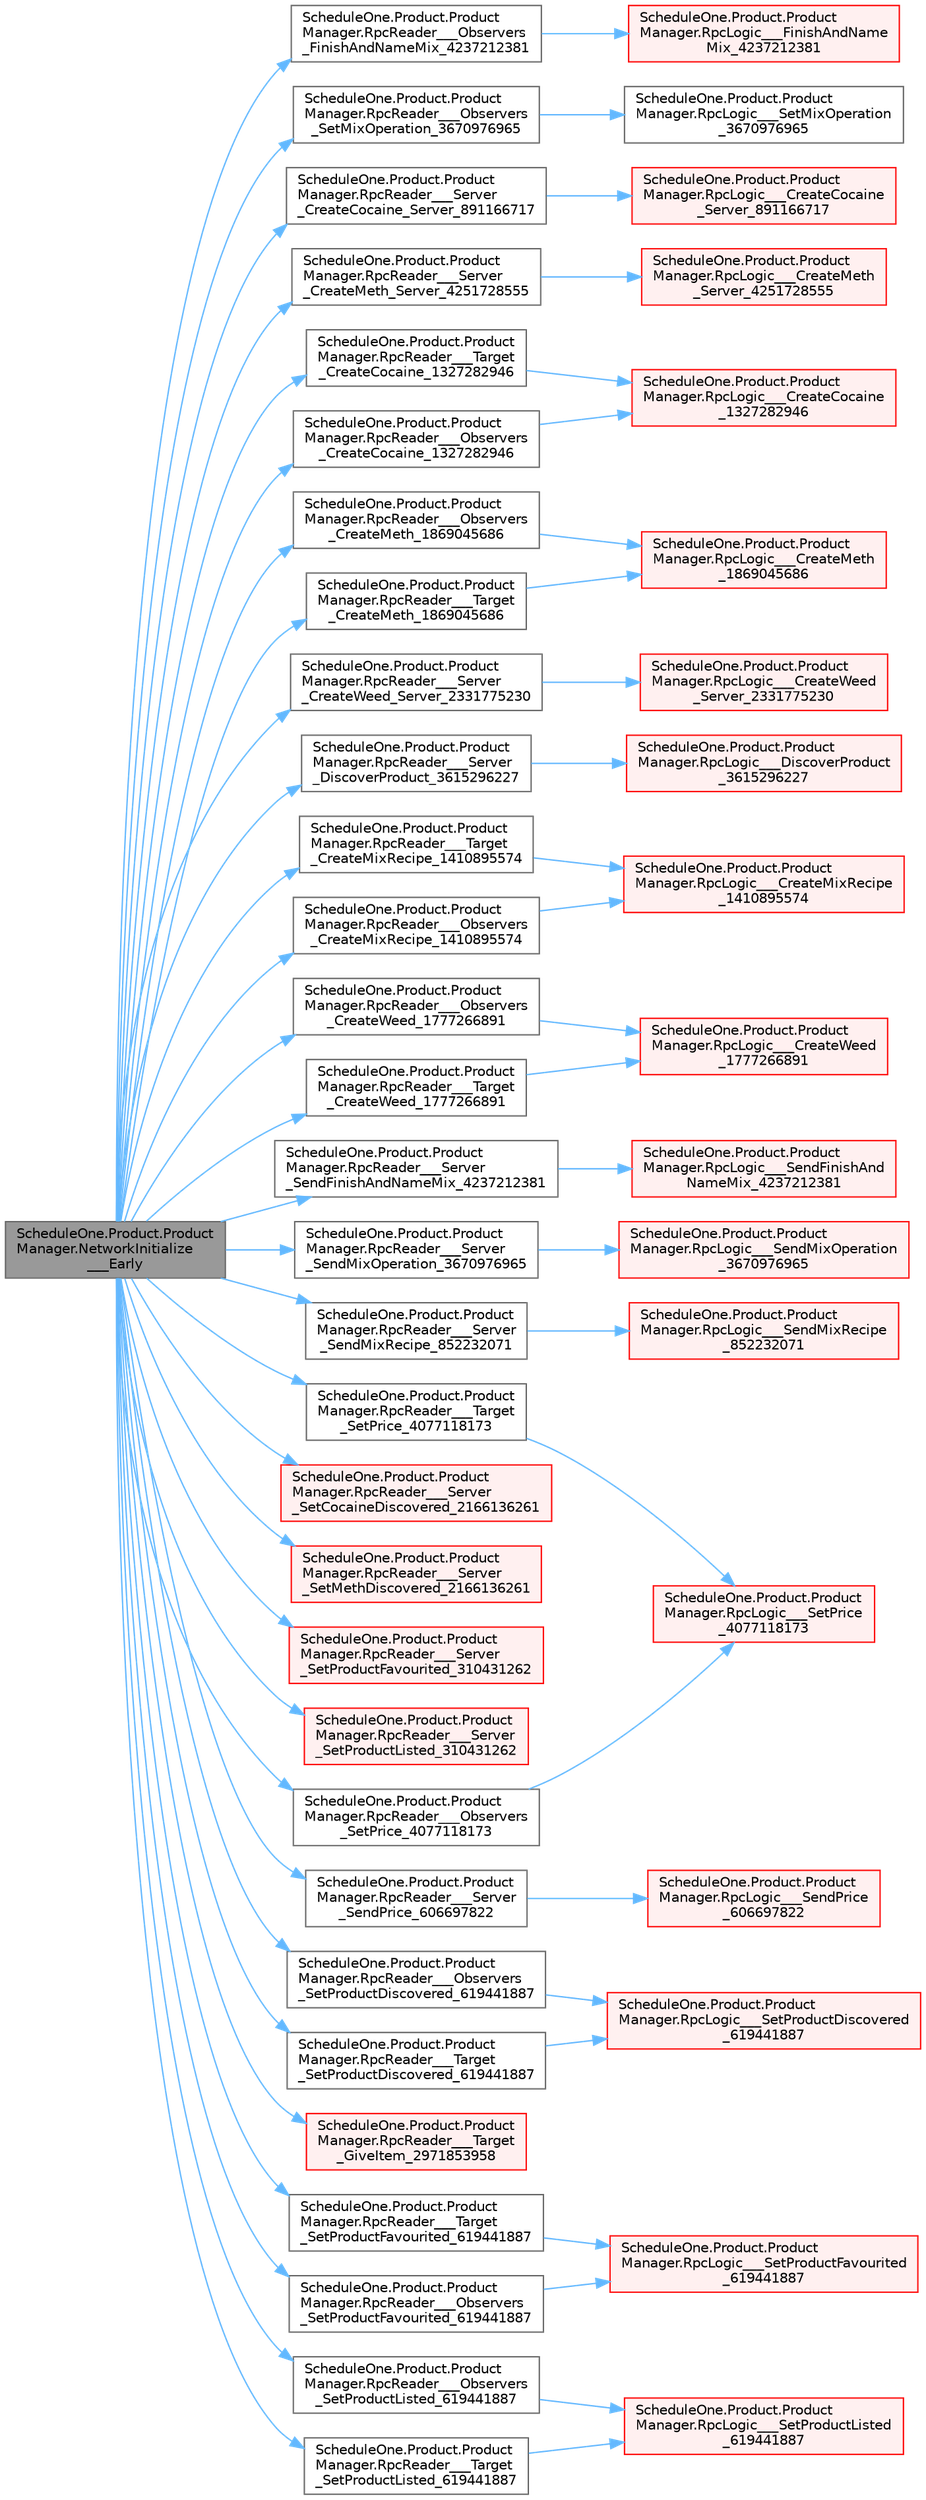 digraph "ScheduleOne.Product.ProductManager.NetworkInitialize___Early"
{
 // LATEX_PDF_SIZE
  bgcolor="transparent";
  edge [fontname=Helvetica,fontsize=10,labelfontname=Helvetica,labelfontsize=10];
  node [fontname=Helvetica,fontsize=10,shape=box,height=0.2,width=0.4];
  rankdir="LR";
  Node1 [id="Node000001",label="ScheduleOne.Product.Product\lManager.NetworkInitialize\l___Early",height=0.2,width=0.4,color="gray40", fillcolor="grey60", style="filled", fontcolor="black",tooltip=" "];
  Node1 -> Node2 [id="edge1_Node000001_Node000002",color="steelblue1",style="solid",tooltip=" "];
  Node2 [id="Node000002",label="ScheduleOne.Product.Product\lManager.RpcReader___Observers\l_CreateCocaine_1327282946",height=0.2,width=0.4,color="grey40", fillcolor="white", style="filled",URL="$class_schedule_one_1_1_product_1_1_product_manager.html#af84f32b4513d07f1234729824934264e",tooltip=" "];
  Node2 -> Node3 [id="edge2_Node000002_Node000003",color="steelblue1",style="solid",tooltip=" "];
  Node3 [id="Node000003",label="ScheduleOne.Product.Product\lManager.RpcLogic___CreateCocaine\l_1327282946",height=0.2,width=0.4,color="red", fillcolor="#FFF0F0", style="filled",URL="$class_schedule_one_1_1_product_1_1_product_manager.html#ab089b601a928ce7f7f6827823f2548e0",tooltip=" "];
  Node1 -> Node18 [id="edge3_Node000001_Node000018",color="steelblue1",style="solid",tooltip=" "];
  Node18 [id="Node000018",label="ScheduleOne.Product.Product\lManager.RpcReader___Observers\l_CreateMeth_1869045686",height=0.2,width=0.4,color="grey40", fillcolor="white", style="filled",URL="$class_schedule_one_1_1_product_1_1_product_manager.html#a4dd49033c99b59d29f3d9769e4a8da92",tooltip=" "];
  Node18 -> Node19 [id="edge4_Node000018_Node000019",color="steelblue1",style="solid",tooltip=" "];
  Node19 [id="Node000019",label="ScheduleOne.Product.Product\lManager.RpcLogic___CreateMeth\l_1869045686",height=0.2,width=0.4,color="red", fillcolor="#FFF0F0", style="filled",URL="$class_schedule_one_1_1_product_1_1_product_manager.html#aa9a72a696742b29ed72366019dfb9959",tooltip=" "];
  Node1 -> Node23 [id="edge5_Node000001_Node000023",color="steelblue1",style="solid",tooltip=" "];
  Node23 [id="Node000023",label="ScheduleOne.Product.Product\lManager.RpcReader___Observers\l_CreateMixRecipe_1410895574",height=0.2,width=0.4,color="grey40", fillcolor="white", style="filled",URL="$class_schedule_one_1_1_product_1_1_product_manager.html#af4c4c644c0dab73555d2b2fc32ec4a33",tooltip=" "];
  Node23 -> Node24 [id="edge6_Node000023_Node000024",color="steelblue1",style="solid",tooltip=" "];
  Node24 [id="Node000024",label="ScheduleOne.Product.Product\lManager.RpcLogic___CreateMixRecipe\l_1410895574",height=0.2,width=0.4,color="red", fillcolor="#FFF0F0", style="filled",URL="$class_schedule_one_1_1_product_1_1_product_manager.html#a821e235e2cc5f36c492d698728c6df0d",tooltip=" "];
  Node1 -> Node25 [id="edge7_Node000001_Node000025",color="steelblue1",style="solid",tooltip=" "];
  Node25 [id="Node000025",label="ScheduleOne.Product.Product\lManager.RpcReader___Observers\l_CreateWeed_1777266891",height=0.2,width=0.4,color="grey40", fillcolor="white", style="filled",URL="$class_schedule_one_1_1_product_1_1_product_manager.html#a15f374e42688851b0ba8e261ae922097",tooltip=" "];
  Node25 -> Node26 [id="edge8_Node000025_Node000026",color="steelblue1",style="solid",tooltip=" "];
  Node26 [id="Node000026",label="ScheduleOne.Product.Product\lManager.RpcLogic___CreateWeed\l_1777266891",height=0.2,width=0.4,color="red", fillcolor="#FFF0F0", style="filled",URL="$class_schedule_one_1_1_product_1_1_product_manager.html#ab34588d69b33e5e972cd30cbca36b355",tooltip=" "];
  Node1 -> Node30 [id="edge9_Node000001_Node000030",color="steelblue1",style="solid",tooltip=" "];
  Node30 [id="Node000030",label="ScheduleOne.Product.Product\lManager.RpcReader___Observers\l_FinishAndNameMix_4237212381",height=0.2,width=0.4,color="grey40", fillcolor="white", style="filled",URL="$class_schedule_one_1_1_product_1_1_product_manager.html#ad378d53c6f7ce3ce9a389841c569ac79",tooltip=" "];
  Node30 -> Node31 [id="edge10_Node000030_Node000031",color="steelblue1",style="solid",tooltip=" "];
  Node31 [id="Node000031",label="ScheduleOne.Product.Product\lManager.RpcLogic___FinishAndName\lMix_4237212381",height=0.2,width=0.4,color="red", fillcolor="#FFF0F0", style="filled",URL="$class_schedule_one_1_1_product_1_1_product_manager.html#adb1947ad672ede01eaf63f0227c17e8d",tooltip=" "];
  Node1 -> Node45 [id="edge11_Node000001_Node000045",color="steelblue1",style="solid",tooltip=" "];
  Node45 [id="Node000045",label="ScheduleOne.Product.Product\lManager.RpcReader___Observers\l_SetMixOperation_3670976965",height=0.2,width=0.4,color="grey40", fillcolor="white", style="filled",URL="$class_schedule_one_1_1_product_1_1_product_manager.html#a849dae5766ce79be06f98887863c70bf",tooltip=" "];
  Node45 -> Node46 [id="edge12_Node000045_Node000046",color="steelblue1",style="solid",tooltip=" "];
  Node46 [id="Node000046",label="ScheduleOne.Product.Product\lManager.RpcLogic___SetMixOperation\l_3670976965",height=0.2,width=0.4,color="grey40", fillcolor="white", style="filled",URL="$class_schedule_one_1_1_product_1_1_product_manager.html#a6065bf6e6fca343eff935ae416bbfaf7",tooltip=" "];
  Node1 -> Node47 [id="edge13_Node000001_Node000047",color="steelblue1",style="solid",tooltip=" "];
  Node47 [id="Node000047",label="ScheduleOne.Product.Product\lManager.RpcReader___Observers\l_SetPrice_4077118173",height=0.2,width=0.4,color="grey40", fillcolor="white", style="filled",URL="$class_schedule_one_1_1_product_1_1_product_manager.html#a89224300ff52bc8012f54e2ec03f13ae",tooltip=" "];
  Node47 -> Node48 [id="edge14_Node000047_Node000048",color="steelblue1",style="solid",tooltip=" "];
  Node48 [id="Node000048",label="ScheduleOne.Product.Product\lManager.RpcLogic___SetPrice\l_4077118173",height=0.2,width=0.4,color="red", fillcolor="#FFF0F0", style="filled",URL="$class_schedule_one_1_1_product_1_1_product_manager.html#ac7d3557103670901ec0a5d3e3d5d0c8d",tooltip=" "];
  Node1 -> Node49 [id="edge15_Node000001_Node000049",color="steelblue1",style="solid",tooltip=" "];
  Node49 [id="Node000049",label="ScheduleOne.Product.Product\lManager.RpcReader___Observers\l_SetProductDiscovered_619441887",height=0.2,width=0.4,color="grey40", fillcolor="white", style="filled",URL="$class_schedule_one_1_1_product_1_1_product_manager.html#a2e977899d6e7cd8f0c3618609b878daa",tooltip=" "];
  Node49 -> Node12 [id="edge16_Node000049_Node000012",color="steelblue1",style="solid",tooltip=" "];
  Node12 [id="Node000012",label="ScheduleOne.Product.Product\lManager.RpcLogic___SetProductDiscovered\l_619441887",height=0.2,width=0.4,color="red", fillcolor="#FFF0F0", style="filled",URL="$class_schedule_one_1_1_product_1_1_product_manager.html#a1888e09bab296020209ba8613754abc8",tooltip=" "];
  Node1 -> Node50 [id="edge17_Node000001_Node000050",color="steelblue1",style="solid",tooltip=" "];
  Node50 [id="Node000050",label="ScheduleOne.Product.Product\lManager.RpcReader___Observers\l_SetProductFavourited_619441887",height=0.2,width=0.4,color="grey40", fillcolor="white", style="filled",URL="$class_schedule_one_1_1_product_1_1_product_manager.html#a4ae4cab15253bf6480cc16fd2b2a70a9",tooltip=" "];
  Node50 -> Node51 [id="edge18_Node000050_Node000051",color="steelblue1",style="solid",tooltip=" "];
  Node51 [id="Node000051",label="ScheduleOne.Product.Product\lManager.RpcLogic___SetProductFavourited\l_619441887",height=0.2,width=0.4,color="red", fillcolor="#FFF0F0", style="filled",URL="$class_schedule_one_1_1_product_1_1_product_manager.html#a38434877859711c389b90afa9fe9d7cf",tooltip=" "];
  Node1 -> Node52 [id="edge19_Node000001_Node000052",color="steelblue1",style="solid",tooltip=" "];
  Node52 [id="Node000052",label="ScheduleOne.Product.Product\lManager.RpcReader___Observers\l_SetProductListed_619441887",height=0.2,width=0.4,color="grey40", fillcolor="white", style="filled",URL="$class_schedule_one_1_1_product_1_1_product_manager.html#a985c5aa876e96f94b3fbbbdbcc71e75d",tooltip=" "];
  Node52 -> Node53 [id="edge20_Node000052_Node000053",color="steelblue1",style="solid",tooltip=" "];
  Node53 [id="Node000053",label="ScheduleOne.Product.Product\lManager.RpcLogic___SetProductListed\l_619441887",height=0.2,width=0.4,color="red", fillcolor="#FFF0F0", style="filled",URL="$class_schedule_one_1_1_product_1_1_product_manager.html#a80007269dc452cbd3a6bebc582d1c819",tooltip=" "];
  Node1 -> Node54 [id="edge21_Node000001_Node000054",color="steelblue1",style="solid",tooltip=" "];
  Node54 [id="Node000054",label="ScheduleOne.Product.Product\lManager.RpcReader___Server\l_CreateCocaine_Server_891166717",height=0.2,width=0.4,color="grey40", fillcolor="white", style="filled",URL="$class_schedule_one_1_1_product_1_1_product_manager.html#a28f41ed4891253162ae136521cf69509",tooltip=" "];
  Node54 -> Node55 [id="edge22_Node000054_Node000055",color="steelblue1",style="solid",tooltip=" "];
  Node55 [id="Node000055",label="ScheduleOne.Product.Product\lManager.RpcLogic___CreateCocaine\l_Server_891166717",height=0.2,width=0.4,color="red", fillcolor="#FFF0F0", style="filled",URL="$class_schedule_one_1_1_product_1_1_product_manager.html#aa4b5ab0411a2f3de2a32f7769a8b531c",tooltip=" "];
  Node1 -> Node56 [id="edge23_Node000001_Node000056",color="steelblue1",style="solid",tooltip=" "];
  Node56 [id="Node000056",label="ScheduleOne.Product.Product\lManager.RpcReader___Server\l_CreateMeth_Server_4251728555",height=0.2,width=0.4,color="grey40", fillcolor="white", style="filled",URL="$class_schedule_one_1_1_product_1_1_product_manager.html#acb9cd849630de7ab5ec67e897af29bb0",tooltip=" "];
  Node56 -> Node57 [id="edge24_Node000056_Node000057",color="steelblue1",style="solid",tooltip=" "];
  Node57 [id="Node000057",label="ScheduleOne.Product.Product\lManager.RpcLogic___CreateMeth\l_Server_4251728555",height=0.2,width=0.4,color="red", fillcolor="#FFF0F0", style="filled",URL="$class_schedule_one_1_1_product_1_1_product_manager.html#a775f4a9552f0f442c460b179cd41b211",tooltip=" "];
  Node1 -> Node58 [id="edge25_Node000001_Node000058",color="steelblue1",style="solid",tooltip=" "];
  Node58 [id="Node000058",label="ScheduleOne.Product.Product\lManager.RpcReader___Server\l_CreateWeed_Server_2331775230",height=0.2,width=0.4,color="grey40", fillcolor="white", style="filled",URL="$class_schedule_one_1_1_product_1_1_product_manager.html#aa725debc3c0e4bf02c68f2fe6b99d3d5",tooltip=" "];
  Node58 -> Node59 [id="edge26_Node000058_Node000059",color="steelblue1",style="solid",tooltip=" "];
  Node59 [id="Node000059",label="ScheduleOne.Product.Product\lManager.RpcLogic___CreateWeed\l_Server_2331775230",height=0.2,width=0.4,color="red", fillcolor="#FFF0F0", style="filled",URL="$class_schedule_one_1_1_product_1_1_product_manager.html#a50c07f1fc89943ccbddf10ef7dbc253c",tooltip=" "];
  Node1 -> Node60 [id="edge27_Node000001_Node000060",color="steelblue1",style="solid",tooltip=" "];
  Node60 [id="Node000060",label="ScheduleOne.Product.Product\lManager.RpcReader___Server\l_DiscoverProduct_3615296227",height=0.2,width=0.4,color="grey40", fillcolor="white", style="filled",URL="$class_schedule_one_1_1_product_1_1_product_manager.html#a652086c0b9dd6279e1546c8ab37117e6",tooltip=" "];
  Node60 -> Node61 [id="edge28_Node000060_Node000061",color="steelblue1",style="solid",tooltip=" "];
  Node61 [id="Node000061",label="ScheduleOne.Product.Product\lManager.RpcLogic___DiscoverProduct\l_3615296227",height=0.2,width=0.4,color="red", fillcolor="#FFF0F0", style="filled",URL="$class_schedule_one_1_1_product_1_1_product_manager.html#aa253f705a8c2908020e8224b728a2b6f",tooltip=" "];
  Node1 -> Node62 [id="edge29_Node000001_Node000062",color="steelblue1",style="solid",tooltip=" "];
  Node62 [id="Node000062",label="ScheduleOne.Product.Product\lManager.RpcReader___Server\l_SendFinishAndNameMix_4237212381",height=0.2,width=0.4,color="grey40", fillcolor="white", style="filled",URL="$class_schedule_one_1_1_product_1_1_product_manager.html#a8f067a410bae3d8dd763858ed50daca4",tooltip=" "];
  Node62 -> Node63 [id="edge30_Node000062_Node000063",color="steelblue1",style="solid",tooltip=" "];
  Node63 [id="Node000063",label="ScheduleOne.Product.Product\lManager.RpcLogic___SendFinishAnd\lNameMix_4237212381",height=0.2,width=0.4,color="red", fillcolor="#FFF0F0", style="filled",URL="$class_schedule_one_1_1_product_1_1_product_manager.html#af2a5906ef3c0ef4f3b95f3fd651d1729",tooltip=" "];
  Node1 -> Node72 [id="edge31_Node000001_Node000072",color="steelblue1",style="solid",tooltip=" "];
  Node72 [id="Node000072",label="ScheduleOne.Product.Product\lManager.RpcReader___Server\l_SendMixOperation_3670976965",height=0.2,width=0.4,color="grey40", fillcolor="white", style="filled",URL="$class_schedule_one_1_1_product_1_1_product_manager.html#ae13756aed1458649f154bec7a22e25b8",tooltip=" "];
  Node72 -> Node73 [id="edge32_Node000072_Node000073",color="steelblue1",style="solid",tooltip=" "];
  Node73 [id="Node000073",label="ScheduleOne.Product.Product\lManager.RpcLogic___SendMixOperation\l_3670976965",height=0.2,width=0.4,color="red", fillcolor="#FFF0F0", style="filled",URL="$class_schedule_one_1_1_product_1_1_product_manager.html#abac25ba8782ddbcd46b1729f7a2fb8c2",tooltip=" "];
  Node1 -> Node76 [id="edge33_Node000001_Node000076",color="steelblue1",style="solid",tooltip=" "];
  Node76 [id="Node000076",label="ScheduleOne.Product.Product\lManager.RpcReader___Server\l_SendMixRecipe_852232071",height=0.2,width=0.4,color="grey40", fillcolor="white", style="filled",URL="$class_schedule_one_1_1_product_1_1_product_manager.html#a05deadf7660f23b0f36e055bf687b6b7",tooltip=" "];
  Node76 -> Node77 [id="edge34_Node000076_Node000077",color="steelblue1",style="solid",tooltip=" "];
  Node77 [id="Node000077",label="ScheduleOne.Product.Product\lManager.RpcLogic___SendMixRecipe\l_852232071",height=0.2,width=0.4,color="red", fillcolor="#FFF0F0", style="filled",URL="$class_schedule_one_1_1_product_1_1_product_manager.html#abf3050728fca8e82f70a5b91b4d96246",tooltip=" "];
  Node1 -> Node78 [id="edge35_Node000001_Node000078",color="steelblue1",style="solid",tooltip=" "];
  Node78 [id="Node000078",label="ScheduleOne.Product.Product\lManager.RpcReader___Server\l_SendPrice_606697822",height=0.2,width=0.4,color="grey40", fillcolor="white", style="filled",URL="$class_schedule_one_1_1_product_1_1_product_manager.html#a3da8375aedd1a7fbf01c161f6a1da270",tooltip=" "];
  Node78 -> Node79 [id="edge36_Node000078_Node000079",color="steelblue1",style="solid",tooltip=" "];
  Node79 [id="Node000079",label="ScheduleOne.Product.Product\lManager.RpcLogic___SendPrice\l_606697822",height=0.2,width=0.4,color="red", fillcolor="#FFF0F0", style="filled",URL="$class_schedule_one_1_1_product_1_1_product_manager.html#a0e5b7542a4b415ff319913ed4436eb20",tooltip=" "];
  Node1 -> Node83 [id="edge37_Node000001_Node000083",color="steelblue1",style="solid",tooltip=" "];
  Node83 [id="Node000083",label="ScheduleOne.Product.Product\lManager.RpcReader___Server\l_SetCocaineDiscovered_2166136261",height=0.2,width=0.4,color="red", fillcolor="#FFF0F0", style="filled",URL="$class_schedule_one_1_1_product_1_1_product_manager.html#afde5e68d84058d7eb0adab29613d43ed",tooltip=" "];
  Node1 -> Node85 [id="edge38_Node000001_Node000085",color="steelblue1",style="solid",tooltip=" "];
  Node85 [id="Node000085",label="ScheduleOne.Product.Product\lManager.RpcReader___Server\l_SetMethDiscovered_2166136261",height=0.2,width=0.4,color="red", fillcolor="#FFF0F0", style="filled",URL="$class_schedule_one_1_1_product_1_1_product_manager.html#a14d2c5e54c53f350d541588c0ddd7411",tooltip=" "];
  Node1 -> Node87 [id="edge39_Node000001_Node000087",color="steelblue1",style="solid",tooltip=" "];
  Node87 [id="Node000087",label="ScheduleOne.Product.Product\lManager.RpcReader___Server\l_SetProductFavourited_310431262",height=0.2,width=0.4,color="red", fillcolor="#FFF0F0", style="filled",URL="$class_schedule_one_1_1_product_1_1_product_manager.html#a47c046837c9152878984d0180f761407",tooltip=" "];
  Node1 -> Node91 [id="edge40_Node000001_Node000091",color="steelblue1",style="solid",tooltip=" "];
  Node91 [id="Node000091",label="ScheduleOne.Product.Product\lManager.RpcReader___Server\l_SetProductListed_310431262",height=0.2,width=0.4,color="red", fillcolor="#FFF0F0", style="filled",URL="$class_schedule_one_1_1_product_1_1_product_manager.html#a9c048bbce2b5a9858c74d771e1ec8228",tooltip=" "];
  Node1 -> Node92 [id="edge41_Node000001_Node000092",color="steelblue1",style="solid",tooltip=" "];
  Node92 [id="Node000092",label="ScheduleOne.Product.Product\lManager.RpcReader___Target\l_CreateCocaine_1327282946",height=0.2,width=0.4,color="grey40", fillcolor="white", style="filled",URL="$class_schedule_one_1_1_product_1_1_product_manager.html#a2e6b76ad9684fac152854e00aaa228b3",tooltip=" "];
  Node92 -> Node3 [id="edge42_Node000092_Node000003",color="steelblue1",style="solid",tooltip=" "];
  Node1 -> Node93 [id="edge43_Node000001_Node000093",color="steelblue1",style="solid",tooltip=" "];
  Node93 [id="Node000093",label="ScheduleOne.Product.Product\lManager.RpcReader___Target\l_CreateMeth_1869045686",height=0.2,width=0.4,color="grey40", fillcolor="white", style="filled",URL="$class_schedule_one_1_1_product_1_1_product_manager.html#a7fe882ac0d23ad0eb58ca25d6238ae82",tooltip=" "];
  Node93 -> Node19 [id="edge44_Node000093_Node000019",color="steelblue1",style="solid",tooltip=" "];
  Node1 -> Node94 [id="edge45_Node000001_Node000094",color="steelblue1",style="solid",tooltip=" "];
  Node94 [id="Node000094",label="ScheduleOne.Product.Product\lManager.RpcReader___Target\l_CreateMixRecipe_1410895574",height=0.2,width=0.4,color="grey40", fillcolor="white", style="filled",URL="$class_schedule_one_1_1_product_1_1_product_manager.html#adf19f20cf6ec6c87a246f71ed0b20adb",tooltip=" "];
  Node94 -> Node24 [id="edge46_Node000094_Node000024",color="steelblue1",style="solid",tooltip=" "];
  Node1 -> Node95 [id="edge47_Node000001_Node000095",color="steelblue1",style="solid",tooltip=" "];
  Node95 [id="Node000095",label="ScheduleOne.Product.Product\lManager.RpcReader___Target\l_CreateWeed_1777266891",height=0.2,width=0.4,color="grey40", fillcolor="white", style="filled",URL="$class_schedule_one_1_1_product_1_1_product_manager.html#a1bf9115bfe71abc8740c98c815f5cbe1",tooltip=" "];
  Node95 -> Node26 [id="edge48_Node000095_Node000026",color="steelblue1",style="solid",tooltip=" "];
  Node1 -> Node96 [id="edge49_Node000001_Node000096",color="steelblue1",style="solid",tooltip=" "];
  Node96 [id="Node000096",label="ScheduleOne.Product.Product\lManager.RpcReader___Target\l_GiveItem_2971853958",height=0.2,width=0.4,color="red", fillcolor="#FFF0F0", style="filled",URL="$class_schedule_one_1_1_product_1_1_product_manager.html#acf25bc397f4b15f47262d65f75b330c6",tooltip=" "];
  Node1 -> Node99 [id="edge50_Node000001_Node000099",color="steelblue1",style="solid",tooltip=" "];
  Node99 [id="Node000099",label="ScheduleOne.Product.Product\lManager.RpcReader___Target\l_SetPrice_4077118173",height=0.2,width=0.4,color="grey40", fillcolor="white", style="filled",URL="$class_schedule_one_1_1_product_1_1_product_manager.html#ab51a5438cd0341955ad79995e79bb035",tooltip=" "];
  Node99 -> Node48 [id="edge51_Node000099_Node000048",color="steelblue1",style="solid",tooltip=" "];
  Node1 -> Node100 [id="edge52_Node000001_Node000100",color="steelblue1",style="solid",tooltip=" "];
  Node100 [id="Node000100",label="ScheduleOne.Product.Product\lManager.RpcReader___Target\l_SetProductDiscovered_619441887",height=0.2,width=0.4,color="grey40", fillcolor="white", style="filled",URL="$class_schedule_one_1_1_product_1_1_product_manager.html#a71741f49016b853397f6bcb1720ef1ef",tooltip=" "];
  Node100 -> Node12 [id="edge53_Node000100_Node000012",color="steelblue1",style="solid",tooltip=" "];
  Node1 -> Node101 [id="edge54_Node000001_Node000101",color="steelblue1",style="solid",tooltip=" "];
  Node101 [id="Node000101",label="ScheduleOne.Product.Product\lManager.RpcReader___Target\l_SetProductFavourited_619441887",height=0.2,width=0.4,color="grey40", fillcolor="white", style="filled",URL="$class_schedule_one_1_1_product_1_1_product_manager.html#ac8f4ca5399f6b7906975c7d32be0ce91",tooltip=" "];
  Node101 -> Node51 [id="edge55_Node000101_Node000051",color="steelblue1",style="solid",tooltip=" "];
  Node1 -> Node102 [id="edge56_Node000001_Node000102",color="steelblue1",style="solid",tooltip=" "];
  Node102 [id="Node000102",label="ScheduleOne.Product.Product\lManager.RpcReader___Target\l_SetProductListed_619441887",height=0.2,width=0.4,color="grey40", fillcolor="white", style="filled",URL="$class_schedule_one_1_1_product_1_1_product_manager.html#a755d2e2afe449b703d501bd916da7e89",tooltip=" "];
  Node102 -> Node53 [id="edge57_Node000102_Node000053",color="steelblue1",style="solid",tooltip=" "];
}
